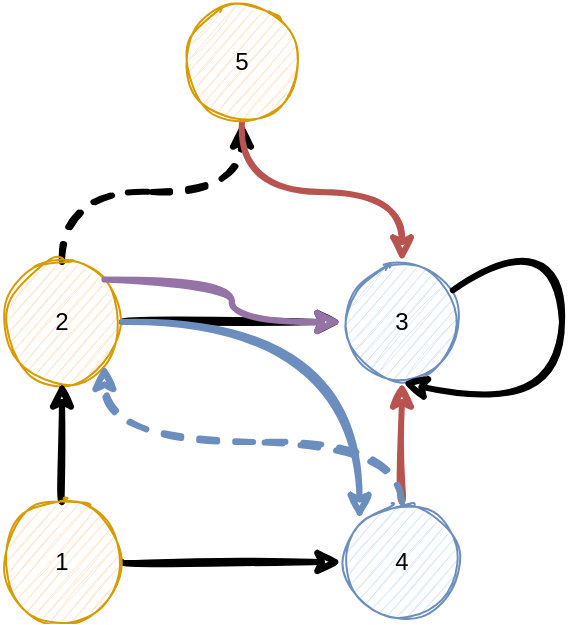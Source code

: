 <mxfile>
    <diagram id="0hCsJiBxk6M5pAmyBCVN" name="Page-1">
        <mxGraphModel dx="1389" dy="1004" grid="1" gridSize="10" guides="1" tooltips="1" connect="1" arrows="1" fold="1" page="1" pageScale="1" pageWidth="413" pageHeight="583" math="0" shadow="0">
            <root>
                <mxCell id="0"/>
                <mxCell id="1" parent="0"/>
                <mxCell id="13" style="edgeStyle=orthogonalEdgeStyle;html=1;exitX=1;exitY=0.5;exitDx=0;exitDy=0;entryX=0;entryY=0.5;entryDx=0;entryDy=0;strokeWidth=3;curved=1;sketch=1;" parent="1" source="2" target="5" edge="1">
                    <mxGeometry relative="1" as="geometry"/>
                </mxCell>
                <mxCell id="16" style="edgeStyle=orthogonalEdgeStyle;html=1;exitX=0.5;exitY=0;exitDx=0;exitDy=0;entryX=0.5;entryY=1;entryDx=0;entryDy=0;strokeWidth=3;curved=1;sketch=1;dashed=1;" parent="1" source="2" target="6" edge="1">
                    <mxGeometry relative="1" as="geometry"/>
                </mxCell>
                <mxCell id="2" value="2" style="ellipse;whiteSpace=wrap;html=1;aspect=fixed;fillColor=#ffe6cc;strokeColor=#d79b00;sketch=1;" parent="1" vertex="1">
                    <mxGeometry x="110" y="190" width="60" height="60" as="geometry"/>
                </mxCell>
                <mxCell id="10" style="edgeStyle=orthogonalEdgeStyle;html=1;exitX=1;exitY=0.5;exitDx=0;exitDy=0;entryX=0;entryY=0.5;entryDx=0;entryDy=0;strokeWidth=3;curved=1;sketch=1;" parent="1" source="3" target="4" edge="1">
                    <mxGeometry relative="1" as="geometry"/>
                </mxCell>
                <mxCell id="17" style="edgeStyle=orthogonalEdgeStyle;html=1;exitX=0.5;exitY=0;exitDx=0;exitDy=0;entryX=0.5;entryY=1;entryDx=0;entryDy=0;strokeWidth=3;curved=1;sketch=1;" parent="1" source="3" target="2" edge="1">
                    <mxGeometry relative="1" as="geometry"/>
                </mxCell>
                <mxCell id="3" value="1" style="ellipse;whiteSpace=wrap;html=1;aspect=fixed;fillColor=#ffe6cc;strokeColor=#d79b00;sketch=1;" parent="1" vertex="1">
                    <mxGeometry x="110" y="310" width="60" height="60" as="geometry"/>
                </mxCell>
                <mxCell id="15" style="edgeStyle=orthogonalEdgeStyle;html=1;exitX=0.5;exitY=0;exitDx=0;exitDy=0;entryX=0.5;entryY=1;entryDx=0;entryDy=0;strokeWidth=3;curved=1;sketch=1;fillColor=#f8cecc;strokeColor=#b85450;" parent="1" source="4" target="5" edge="1">
                    <mxGeometry relative="1" as="geometry"/>
                </mxCell>
                <mxCell id="4" value="4" style="ellipse;whiteSpace=wrap;html=1;aspect=fixed;fillColor=#dae8fc;strokeColor=#6c8ebf;sketch=1;" parent="1" vertex="1">
                    <mxGeometry x="280" y="310" width="60" height="60" as="geometry"/>
                </mxCell>
                <mxCell id="5" value="3" style="ellipse;whiteSpace=wrap;html=1;aspect=fixed;fillColor=#dae8fc;strokeColor=#6c8ebf;sketch=1;" parent="1" vertex="1">
                    <mxGeometry x="280" y="190" width="60" height="60" as="geometry"/>
                </mxCell>
                <mxCell id="14" style="edgeStyle=orthogonalEdgeStyle;html=1;exitX=0.5;exitY=1;exitDx=0;exitDy=0;entryX=0.5;entryY=0;entryDx=0;entryDy=0;strokeWidth=3;curved=1;sketch=1;fillColor=#f8cecc;strokeColor=#b85450;" parent="1" source="6" target="5" edge="1">
                    <mxGeometry relative="1" as="geometry"/>
                </mxCell>
                <mxCell id="6" value="5" style="ellipse;whiteSpace=wrap;html=1;aspect=fixed;fillColor=#ffe6cc;strokeColor=#d79b00;sketch=1;" parent="1" vertex="1">
                    <mxGeometry x="200" y="60" width="60" height="60" as="geometry"/>
                </mxCell>
                <mxCell id="43" style="edgeStyle=orthogonalEdgeStyle;html=1;entryX=0.5;entryY=1;entryDx=0;entryDy=0;strokeWidth=3;curved=1;sketch=1;" parent="1" source="5" target="5" edge="1">
                    <mxGeometry relative="1" as="geometry">
                        <Array as="points">
                            <mxPoint x="390" y="270"/>
                        </Array>
                    </mxGeometry>
                </mxCell>
                <mxCell id="44" style="edgeStyle=orthogonalEdgeStyle;html=1;exitX=0.5;exitY=0;exitDx=0;exitDy=0;entryX=1;entryY=1;entryDx=0;entryDy=0;strokeWidth=3;curved=1;sketch=1;fillColor=#dae8fc;strokeColor=#6c8ebf;dashed=1;" parent="1" source="4" target="2" edge="1">
                    <mxGeometry relative="1" as="geometry"/>
                </mxCell>
                <mxCell id="45" style="edgeStyle=orthogonalEdgeStyle;html=1;exitX=1;exitY=0.5;exitDx=0;exitDy=0;entryX=0;entryY=0;entryDx=0;entryDy=0;strokeWidth=3;curved=1;sketch=1;fillColor=#dae8fc;strokeColor=#6c8ebf;" parent="1" source="2" target="4" edge="1">
                    <mxGeometry relative="1" as="geometry"/>
                </mxCell>
                <mxCell id="47" style="edgeStyle=orthogonalEdgeStyle;html=1;exitX=1;exitY=0;exitDx=0;exitDy=0;entryX=0;entryY=0.5;entryDx=0;entryDy=0;strokeWidth=3;curved=1;sketch=1;fillColor=#e1d5e7;strokeColor=#9673a6;" parent="1" source="2" target="5" edge="1">
                    <mxGeometry relative="1" as="geometry"/>
                </mxCell>
            </root>
        </mxGraphModel>
    </diagram>
</mxfile>